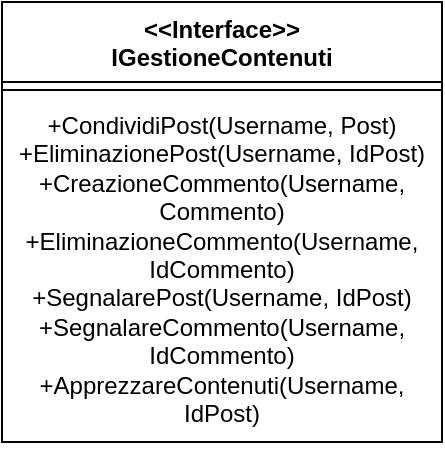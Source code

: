 <mxfile version="21.3.4" type="github">
  <diagram name="Pagina-1" id="SUzgCyaZQoGbZv141or6">
    <mxGraphModel dx="435" dy="751" grid="1" gridSize="10" guides="1" tooltips="1" connect="1" arrows="1" fold="1" page="1" pageScale="1" pageWidth="827" pageHeight="1169" math="0" shadow="0">
      <root>
        <mxCell id="0" />
        <mxCell id="1" parent="0" />
        <mxCell id="sY_Sa3b2mBtGntSQAg3Q-1" value="&lt;div&gt;&amp;lt;&amp;lt;Interface&amp;gt;&amp;gt;&lt;/div&gt;&lt;div&gt;IGestioneContenuti&lt;br&gt;&lt;/div&gt;" style="swimlane;fontStyle=1;align=center;verticalAlign=top;childLayout=stackLayout;horizontal=1;startSize=40;horizontalStack=0;resizeParent=1;resizeParentMax=0;resizeLast=0;collapsible=1;marginBottom=0;whiteSpace=wrap;html=1;" vertex="1" parent="1">
          <mxGeometry x="90" y="210" width="220" height="220" as="geometry" />
        </mxCell>
        <mxCell id="sY_Sa3b2mBtGntSQAg3Q-2" value="" style="line;strokeWidth=1;fillColor=none;align=left;verticalAlign=middle;spacingTop=-1;spacingLeft=3;spacingRight=3;rotatable=0;labelPosition=right;points=[];portConstraint=eastwest;strokeColor=inherit;" vertex="1" parent="sY_Sa3b2mBtGntSQAg3Q-1">
          <mxGeometry y="40" width="220" height="8" as="geometry" />
        </mxCell>
        <mxCell id="sY_Sa3b2mBtGntSQAg3Q-3" value="&lt;div&gt;+CondividiPost(Username, Post)&lt;/div&gt;&lt;div&gt;+EliminazionePost(Username, IdPost)&lt;/div&gt;&lt;div&gt;+CreazioneCommento(Username, Commento)&lt;/div&gt;&lt;div&gt;+EliminazioneCommento(Username, IdCommento)&lt;/div&gt;&lt;div&gt;+SegnalarePost(Username, IdPost)&lt;/div&gt;&lt;div&gt;+SegnalareCommento(Username, IdCommento)&lt;/div&gt;&lt;div&gt;+ApprezzareContenuti(Username, IdPost)&lt;br&gt;&lt;/div&gt;" style="text;strokeColor=none;fillColor=none;align=center;verticalAlign=top;spacingLeft=4;spacingRight=4;overflow=hidden;rotatable=0;points=[[0,0.5],[1,0.5]];portConstraint=eastwest;whiteSpace=wrap;html=1;" vertex="1" parent="sY_Sa3b2mBtGntSQAg3Q-1">
          <mxGeometry y="48" width="220" height="172" as="geometry" />
        </mxCell>
      </root>
    </mxGraphModel>
  </diagram>
</mxfile>
